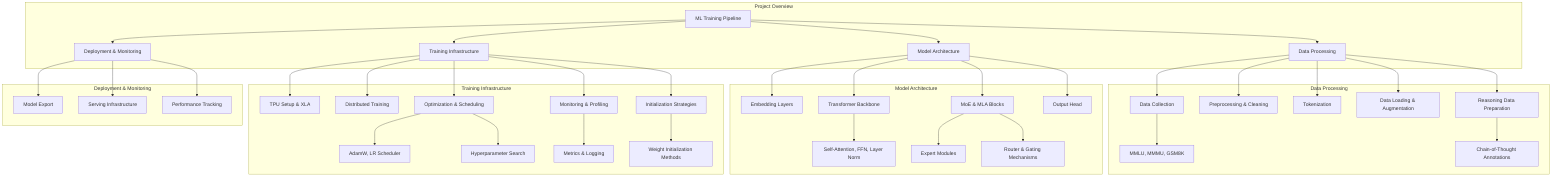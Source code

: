 graph TD
    subgraph Project Overview
        A[ML Training Pipeline] --> B[Data Processing]
        A --> C[Model Architecture]
        A --> D[Training Infrastructure]
        A --> E[Deployment & Monitoring]
    end
    
    subgraph Data Processing
        B --> B1[Data Collection]
        B --> B2[Preprocessing & Cleaning]
        B --> B3[Tokenization]
        B --> B4[Data Loading & Augmentation]
        B --> B5[Reasoning Data Preparation]
        B1 --> B1_1[MMLU, MMMU, GSM8K]
        B5 --> B5_1[Chain-of-Thought Annotations]
    end
    
    subgraph Model Architecture
        C --> C1[Embedding Layers]
        C --> C2[Transformer Backbone]
        C --> C3[MoE & MLA Blocks]
        C --> C4[Output Head]
        C2 --> C2_1[Self-Attention, FFN, Layer Norm]
        C3 --> C3_1[Expert Modules]
        C3 --> C3_2[Router & Gating Mechanisms]
    end
    
    subgraph Training Infrastructure
        D --> D1[TPU Setup & XLA]
        D --> D2[Distributed Training]
        D --> D3[Optimization & Scheduling]
        D --> D4[Monitoring & Profiling]
        D --> D5[Initialization Strategies]
        D3 --> D3_1[AdamW, LR Scheduler]
        D3 --> D3_2[Hyperparameter Search]
        D4 --> D4_1[Metrics & Logging]
        D5 --> D5_1[Weight Initialization Methods]
    end
    
    subgraph Deployment & Monitoring
        E --> E1[Model Export]
        E --> E2[Serving Infrastructure]
        E --> E3[Performance Tracking]
    end